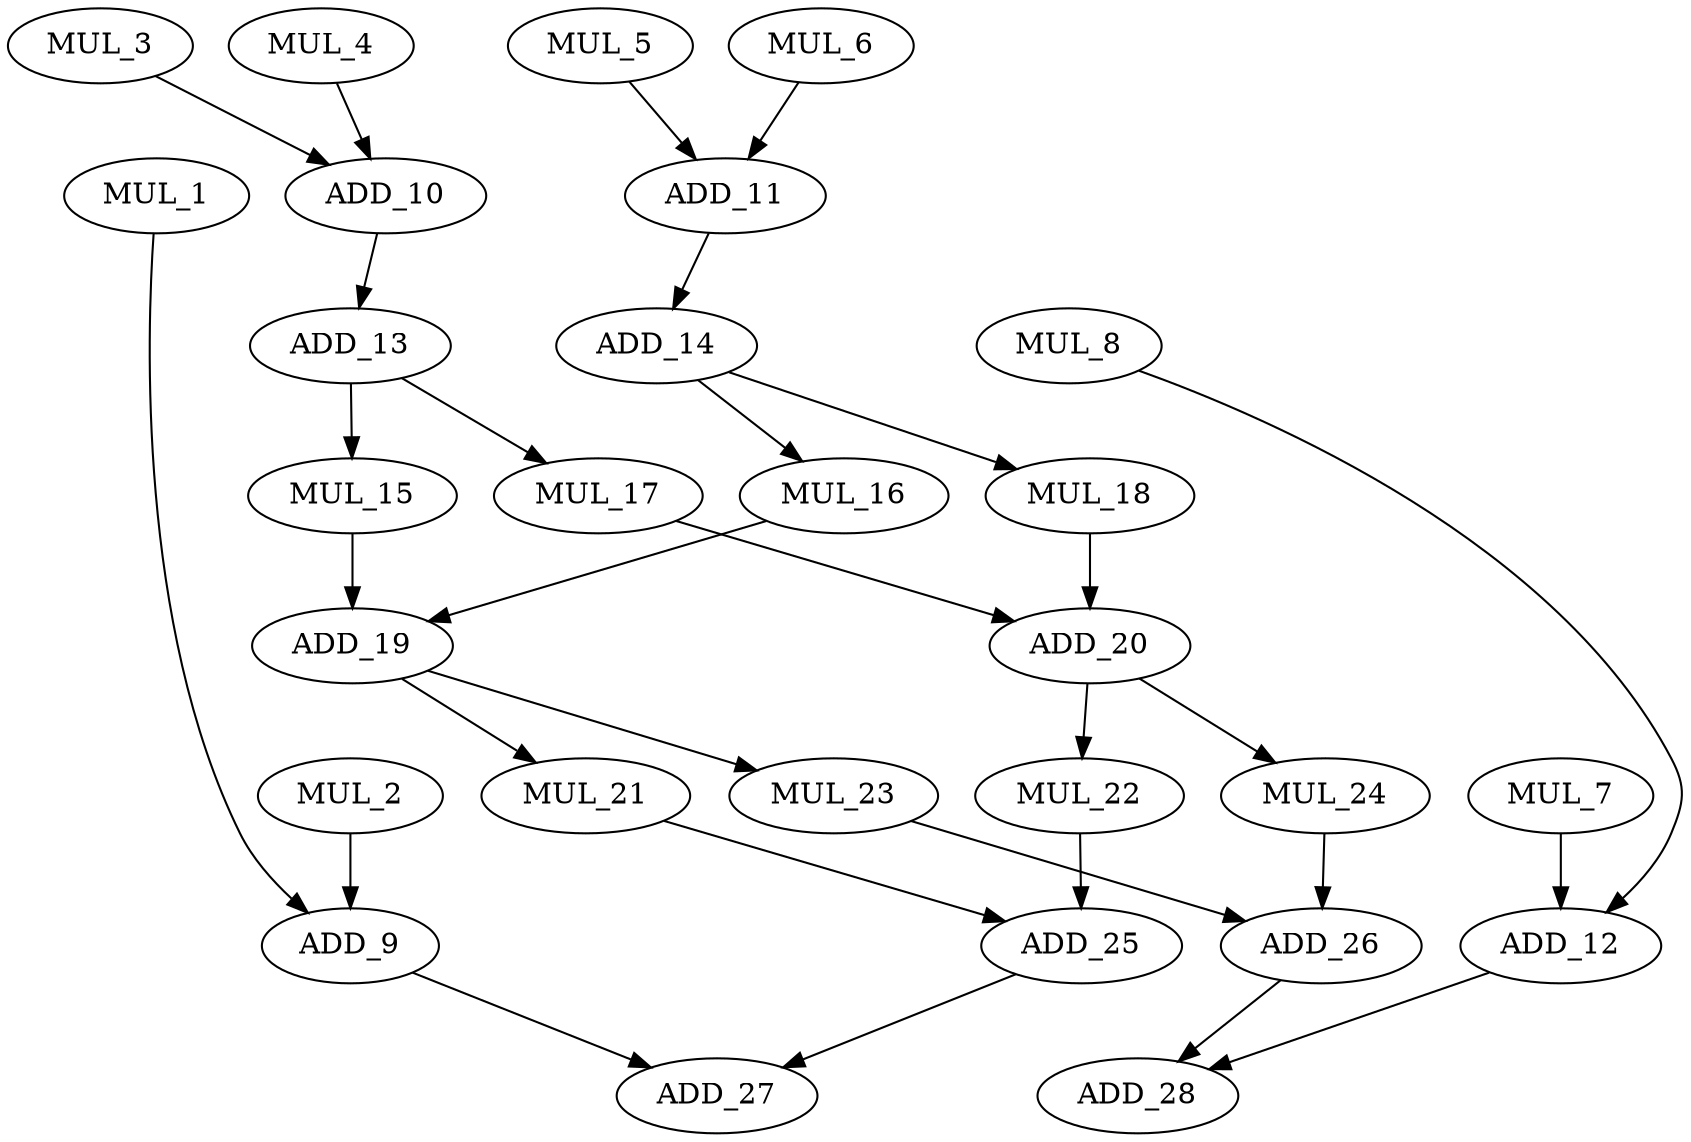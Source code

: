digraph G {
    MUL_1;
    ADD_9;
    MUL_2;
    MUL_3;
    ADD_10;
    MUL_4;
    MUL_5;
    ADD_11;
    MUL_6;
    MUL_7;
    ADD_12;
    MUL_8;
    ADD_27;
    ADD_13;
    ADD_14;
    ADD_28;
    MUL_15;
    MUL_17;
    MUL_16;
    MUL_18;
    ADD_19;
    ADD_20;
    MUL_21;
    MUL_23;
    MUL_22;
    MUL_24;
    ADD_25;
    ADD_26;
    MUL_1 -> ADD_9 [weight=0];
    ADD_9 -> ADD_27 [weight=0];
    MUL_2 -> ADD_9 [weight=1];
    MUL_3 -> ADD_10 [weight=0];
    ADD_10 -> ADD_13 [weight=0];
    MUL_4 -> ADD_10 [weight=0];
    MUL_5 -> ADD_11 [weight=0];
    ADD_11 -> ADD_14 [weight=0];
    MUL_6 -> ADD_11 [weight=0];
    MUL_7 -> ADD_12 [weight=1];
    ADD_12 -> ADD_28 [weight=0];
    MUL_8 -> ADD_12 [weight=0];
    ADD_13 -> MUL_15 [weight=0];
    ADD_13 -> MUL_17 [weight=0];
    ADD_14 -> MUL_16 [weight=0];
    ADD_14 -> MUL_18 [weight=0];
    MUL_15 -> ADD_19 [weight=3];
    MUL_17 -> ADD_20 [weight=1];
    MUL_16 -> ADD_19 [weight=0];
    MUL_18 -> ADD_20 [weight=2];
    ADD_19 -> MUL_21 [weight=0];
    ADD_19 -> MUL_23 [weight=0];
    ADD_20 -> MUL_22 [weight=0];
    ADD_20 -> MUL_24 [weight=0];
    MUL_21 -> ADD_25 [weight=0];
    MUL_23 -> ADD_26 [weight=0];
    MUL_22 -> ADD_25 [weight=0];
    MUL_24 -> ADD_26 [weight=0];
    ADD_25 -> ADD_27 [weight=0];
    ADD_26 -> ADD_28 [weight=0];
}
